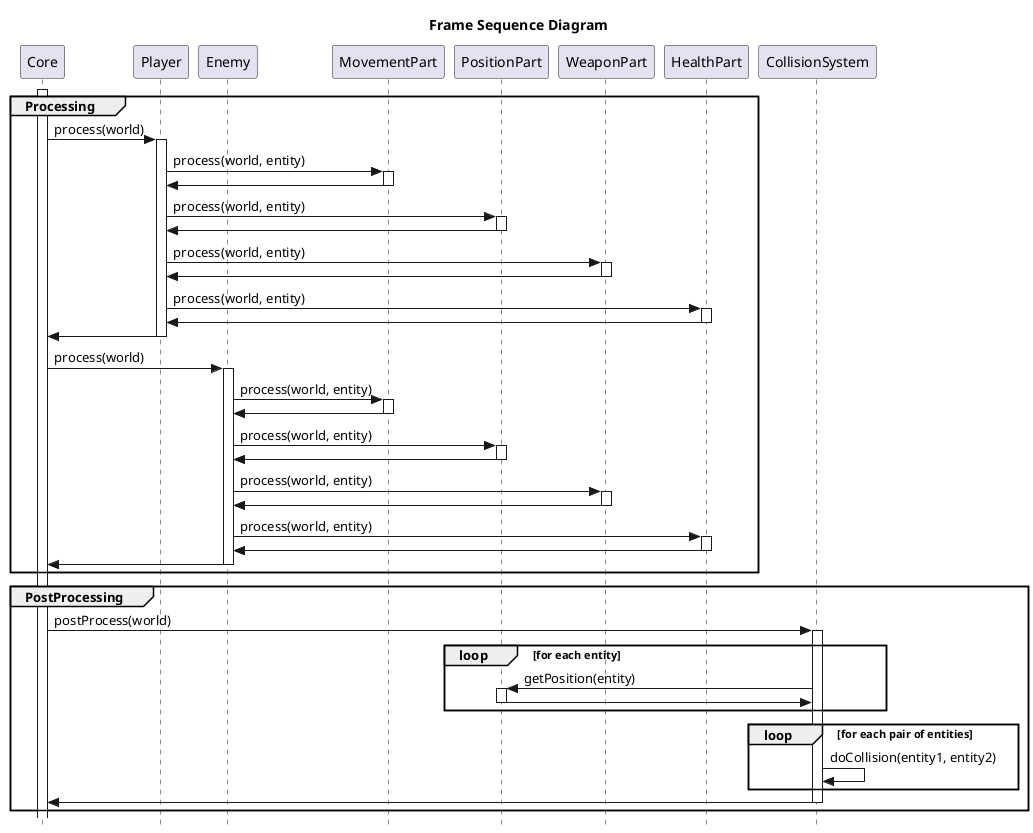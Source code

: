 @startuml Frame Sequence Diagram
skinparam style strictuml
title Frame Sequence Diagram

participant Core

participant Player
participant Enemy

participant MovementPart
participant PositionPart
participant WeaponPart

participant HealthPart


activate Core

group Processing
	Core -> Player: process(world)
	activate Player

	Player -> MovementPart: process(world, entity)
	activate MovementPart
	MovementPart -> Player
	deactivate MovementPart

	Player -> PositionPart: process(world, entity)
	activate PositionPart
	PositionPart -> Player
	deactivate PositionPart

	Player -> WeaponPart: process(world, entity)
	activate WeaponPart
	WeaponPart -> Player
	deactivate WeaponPart

	Player -> HealthPart: process(world, entity)
	activate HealthPart
	HealthPart -> Player
	deactivate HealthPart

	Player -> Core
	deactivate Player

	Core -> Enemy: process(world)
	activate Enemy

	Enemy -> MovementPart: process(world, entity)
	activate MovementPart
	MovementPart -> Enemy
	deactivate MovementPart

	Enemy -> PositionPart: process(world, entity)
	activate PositionPart
	PositionPart -> Enemy
	deactivate PositionPart

	Enemy -> WeaponPart: process(world, entity)
	activate WeaponPart
	WeaponPart -> Enemy
	deactivate WeaponPart

	Enemy -> HealthPart: process(world, entity)
	activate HealthPart
	HealthPart -> Enemy
	deactivate HealthPart

	Enemy -> Core
	deactivate Enemy
end

group PostProcessing
	Core -> CollisionSystem: postProcess(world)
	activate CollisionSystem

	loop for each entity
		CollisionSystem -> PositionPart: getPosition(entity)
		activate PositionPart
		PositionPart -> CollisionSystem
		deactivate PositionPart
	end

	loop for each pair of entities
		CollisionSystem -> CollisionSystem: doCollision(entity1, entity2)
	end
	CollisionSystem -> Core
	deactivate CollisionSystem
end
@enduml